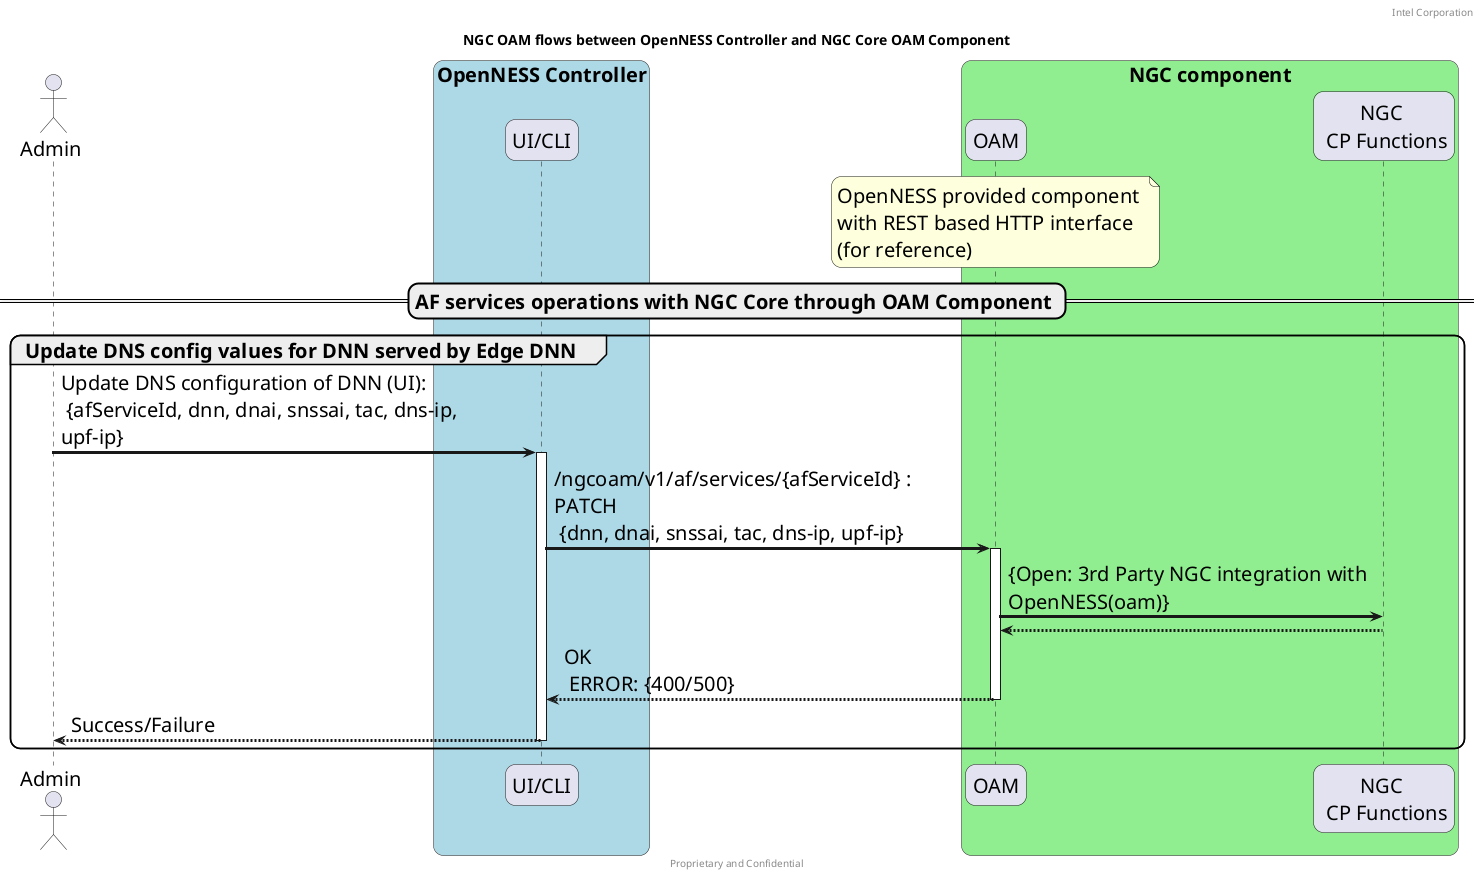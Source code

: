 @startuml
/' SPDX-License-Identifier: Apache-2.0
   Copyright (c) 2020 Intel Corporation
'/

skinparam monochrome false
skinparam roundcorner 20
skinparam defaultFontName "Intel Clear"
skinparam defaultFontSize 20
skinparam maxmessagesize 400
skinparam sequenceArrowThickness 3

header "Intel Corporation"
footer "Proprietary and Confidential"
title "NGC OAM flows between OpenNESS Controller and NGC Core OAM Component"

actor "Admin" as user
box  "OpenNESS Controller" #LightBlue
participant "UI/CLI" as cnca 
end box
box  "NGC component" #LightGreen
participant "OAM"  as oam
note over oam
   OpenNESS provided component 
   with REST based HTTP interface 
   (for reference)
end note
participant "NGC \n CP Functions" as ngccp
end box

== AF services operations with NGC Core through OAM Component ==

group Update DNS config values for DNN served by Edge DNN
    user -> cnca : Update DNS configuration of DNN (UI): \n {afServiceId, dnn, dnai, snssai, tac, dns-ip, upf-ip} 
    activate cnca 
    cnca -> oam : /ngcoam/v1/af/services/{afServiceId} : PATCH \n {dnn, dnai, snssai, tac, dns-ip, upf-ip} 
    activate oam 
    
    oam -> ngccp : {Open: 3rd Party NGC integration with OpenNESS(oam)} 
    ngccp --> oam : 
    oam --> cnca :  OK \n ERROR: {400/500}
    deactivate oam
    cnca --> user : Success/Failure 
    deactivate cnca
end

@enduml